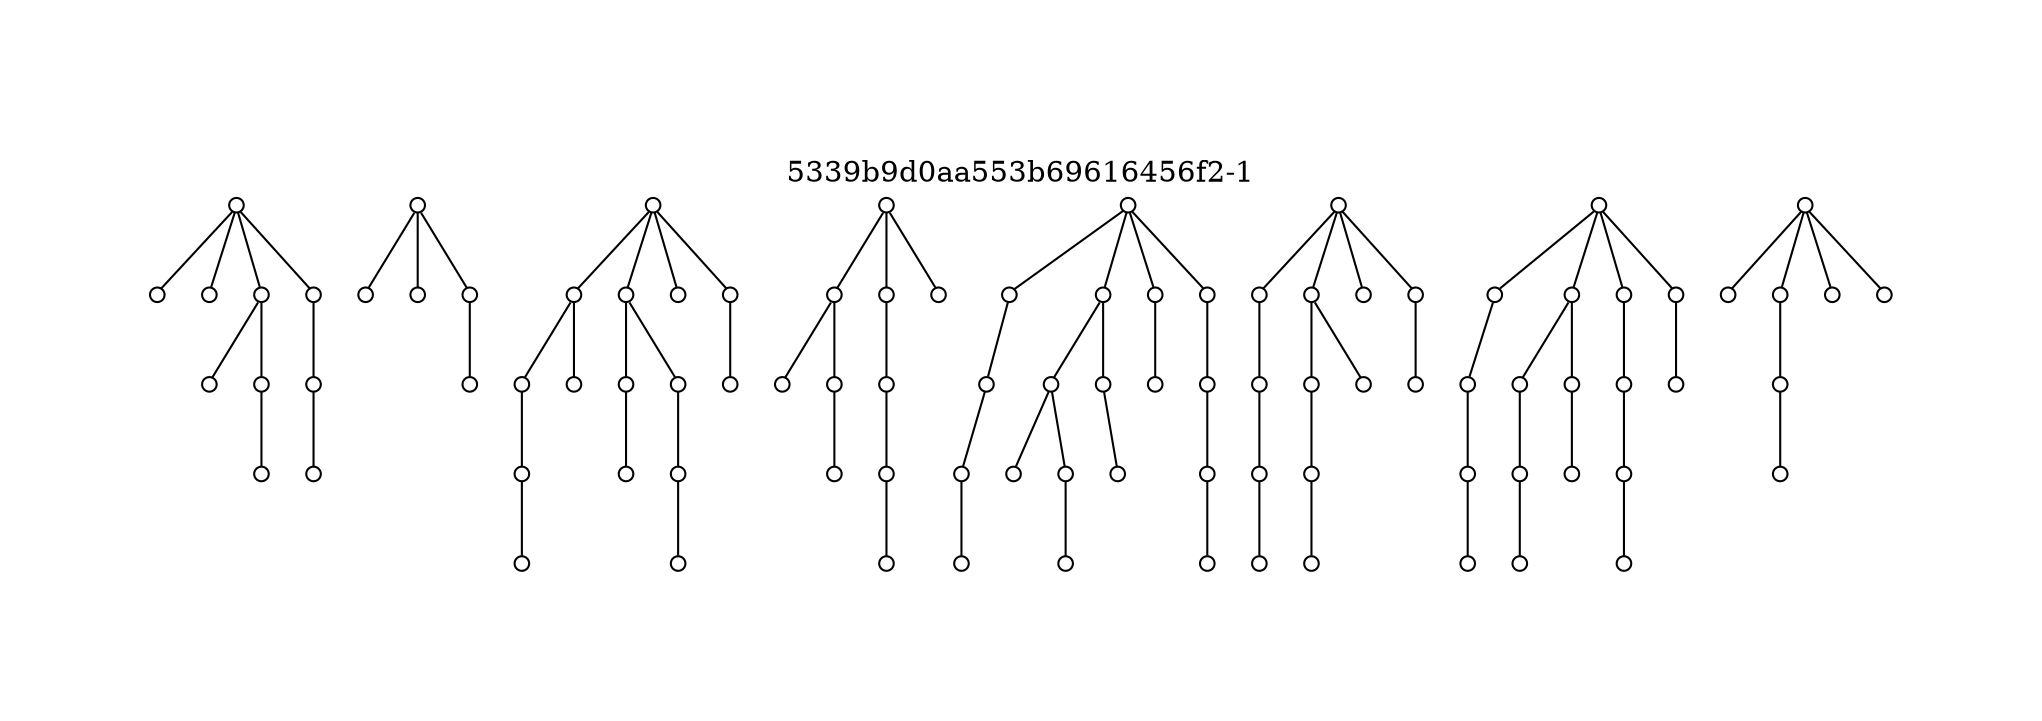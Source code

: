 strict graph "5339b9d0aa553b69616456f2-1" {
labelloc=t;
ratio=auto;
pad="1.0";
label="5339b9d0aa553b69616456f2-1";
node [fixedsize=true, width="0.1", shape=circle, height="0.1", label=""];
0;
1;
2;
3;
4;
15;
16;
20;
68;
83;
341;
343;
344;
345;
361;
682;
683;
684;
685;
686;
687;
688;
692;
694;
699;
703;
724;
732;
768;
884;
1023;
1024;
1026;
1027;
1030;
1031;
1039;
1057;
1089;
1289;
1364;
1365;
1366;
1367;
1368;
1369;
1373;
1376;
1379;
1382;
1386;
1402;
1404;
1416;
1437;
1453;
1526;
1659;
1705;
1706;
1707;
1708;
1709;
1710;
1716;
1717;
1722;
1728;
1750;
1801;
1888;
2046;
2047;
2048;
2049;
2050;
2052;
2055;
2057;
2060;
2064;
2072;
2083;
2094;
2105;
2152;
2196;
2285;
2387;
2388;
2389;
2390;
2391;
2399;
2439;
0 -- 1;
0 -- 2;
0 -- 3;
3 -- 15;
3 -- 16;
0 -- 4;
20 -- 83;
4 -- 20;
16 -- 68;
341 -- 343;
341 -- 344;
341 -- 345;
345 -- 361;
683 -- 687;
683 -- 688;
682 -- 683;
682 -- 684;
682 -- 685;
682 -- 686;
684 -- 692;
692 -- 724;
684 -- 694;
694 -- 732;
686 -- 699;
687 -- 703;
732 -- 884;
703 -- 768;
1023 -- 1024;
1026 -- 1039;
1023 -- 1026;
1023 -- 1027;
1024 -- 1030;
1024 -- 1031;
1031 -- 1057;
1039 -- 1089;
1089 -- 1289;
1364 -- 1365;
1364 -- 1368;
1364 -- 1366;
1364 -- 1367;
1365 -- 1369;
1366 -- 1373;
1373 -- 1402;
1373 -- 1404;
1366 -- 1376;
1367 -- 1379;
1368 -- 1382;
1369 -- 1386;
1386 -- 1453;
1404 -- 1526;
1376 -- 1416;
1382 -- 1437;
1437 -- 1659;
1705 -- 1708;
1705 -- 1709;
1705 -- 1706;
1705 -- 1707;
1706 -- 1710;
1707 -- 1717;
1707 -- 1716;
1709 -- 1722;
1710 -- 1728;
1716 -- 1750;
1728 -- 1801;
1750 -- 1888;
2046 -- 2050;
2046 -- 2049;
2046 -- 2048;
2046 -- 2047;
2048 -- 2055;
2048 -- 2057;
2047 -- 2052;
2055 -- 2083;
2060 -- 2105;
2049 -- 2060;
2050 -- 2064;
2052 -- 2072;
2057 -- 2094;
2072 -- 2152;
2083 -- 2196;
2105 -- 2285;
2387 -- 2389;
2387 -- 2388;
2387 -- 2390;
2387 -- 2391;
2389 -- 2399;
2399 -- 2439;
}

